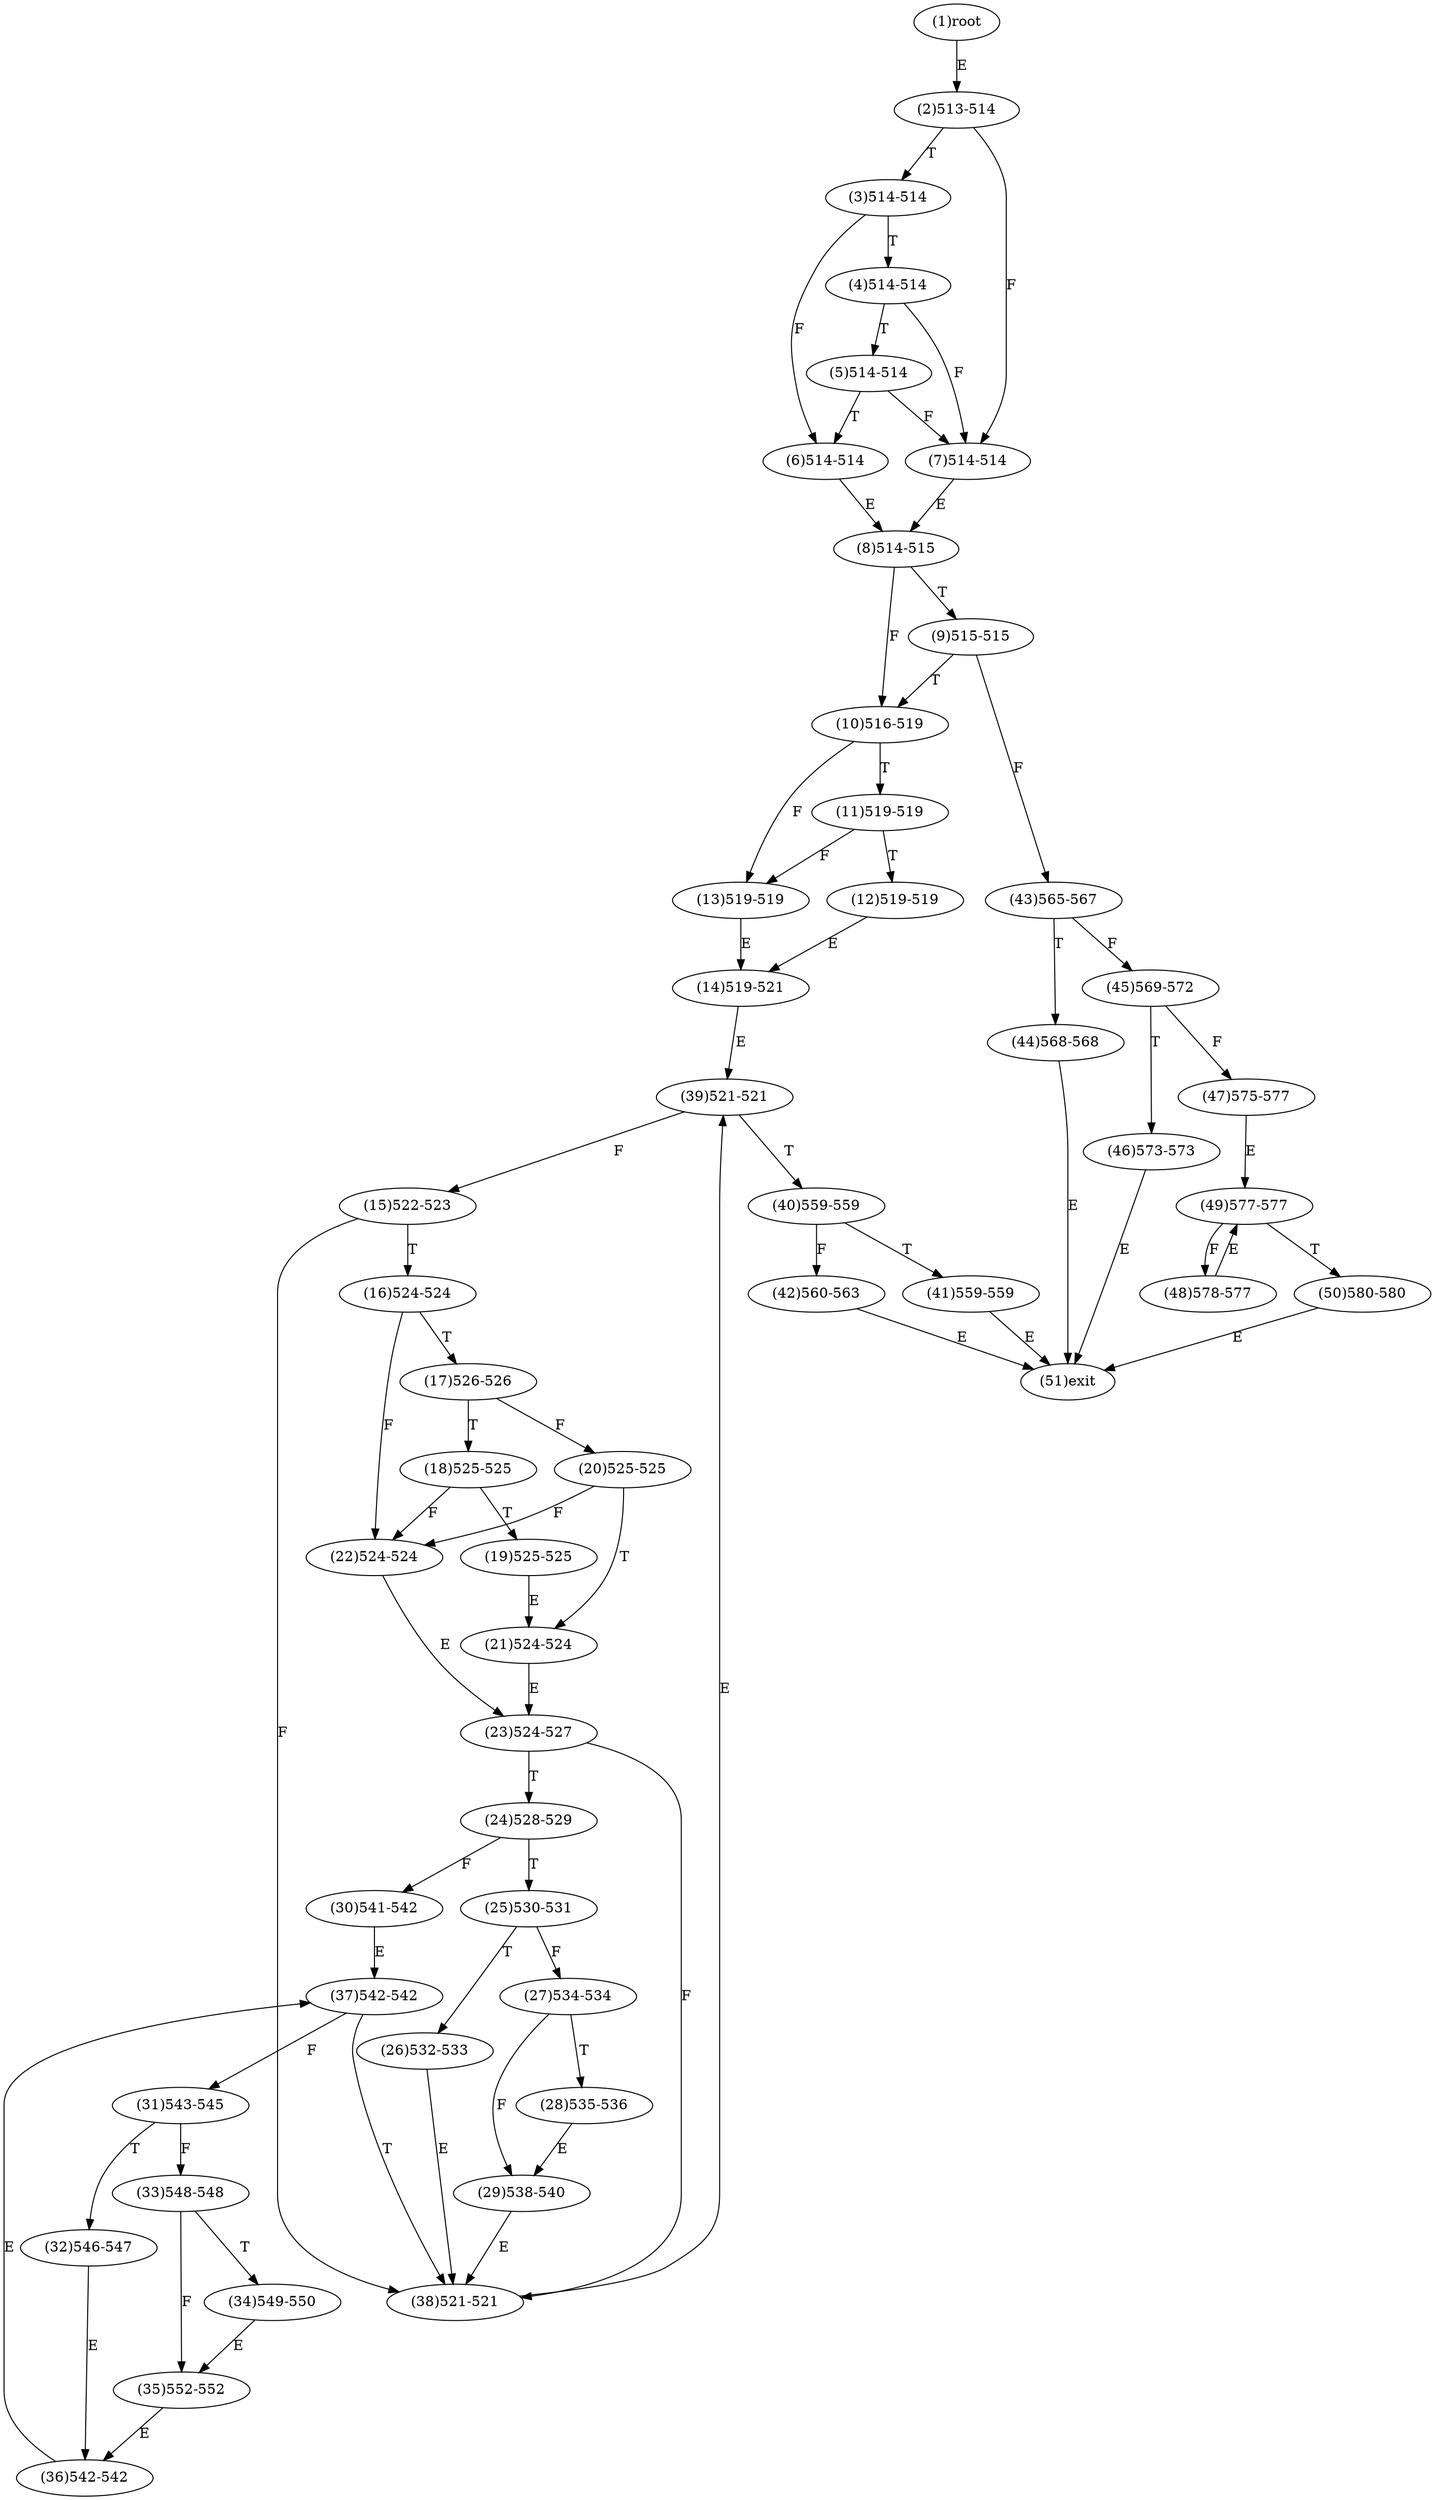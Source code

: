 digraph "" { 
1[ label="(1)root"];
2[ label="(2)513-514"];
3[ label="(3)514-514"];
4[ label="(4)514-514"];
5[ label="(5)514-514"];
6[ label="(6)514-514"];
7[ label="(7)514-514"];
8[ label="(8)514-515"];
9[ label="(9)515-515"];
10[ label="(10)516-519"];
11[ label="(11)519-519"];
12[ label="(12)519-519"];
13[ label="(13)519-519"];
14[ label="(14)519-521"];
15[ label="(15)522-523"];
17[ label="(17)526-526"];
16[ label="(16)524-524"];
19[ label="(19)525-525"];
18[ label="(18)525-525"];
21[ label="(21)524-524"];
20[ label="(20)525-525"];
23[ label="(23)524-527"];
22[ label="(22)524-524"];
25[ label="(25)530-531"];
24[ label="(24)528-529"];
27[ label="(27)534-534"];
26[ label="(26)532-533"];
29[ label="(29)538-540"];
28[ label="(28)535-536"];
31[ label="(31)543-545"];
30[ label="(30)541-542"];
34[ label="(34)549-550"];
35[ label="(35)552-552"];
32[ label="(32)546-547"];
33[ label="(33)548-548"];
38[ label="(38)521-521"];
39[ label="(39)521-521"];
36[ label="(36)542-542"];
37[ label="(37)542-542"];
42[ label="(42)560-563"];
43[ label="(43)565-567"];
40[ label="(40)559-559"];
41[ label="(41)559-559"];
46[ label="(46)573-573"];
47[ label="(47)575-577"];
44[ label="(44)568-568"];
45[ label="(45)569-572"];
51[ label="(51)exit"];
50[ label="(50)580-580"];
49[ label="(49)577-577"];
48[ label="(48)578-577"];
1->2[ label="E"];
2->7[ label="F"];
2->3[ label="T"];
3->6[ label="F"];
3->4[ label="T"];
4->7[ label="F"];
4->5[ label="T"];
5->7[ label="F"];
5->6[ label="T"];
6->8[ label="E"];
7->8[ label="E"];
8->10[ label="F"];
8->9[ label="T"];
9->43[ label="F"];
9->10[ label="T"];
10->13[ label="F"];
10->11[ label="T"];
11->13[ label="F"];
11->12[ label="T"];
12->14[ label="E"];
13->14[ label="E"];
14->39[ label="E"];
15->38[ label="F"];
15->16[ label="T"];
16->22[ label="F"];
16->17[ label="T"];
17->20[ label="F"];
17->18[ label="T"];
18->22[ label="F"];
18->19[ label="T"];
19->21[ label="E"];
20->22[ label="F"];
20->21[ label="T"];
21->23[ label="E"];
22->23[ label="E"];
23->38[ label="F"];
23->24[ label="T"];
24->30[ label="F"];
24->25[ label="T"];
25->27[ label="F"];
25->26[ label="T"];
26->38[ label="E"];
27->29[ label="F"];
27->28[ label="T"];
28->29[ label="E"];
29->38[ label="E"];
30->37[ label="E"];
31->33[ label="F"];
31->32[ label="T"];
32->36[ label="E"];
33->35[ label="F"];
33->34[ label="T"];
34->35[ label="E"];
35->36[ label="E"];
36->37[ label="E"];
37->31[ label="F"];
37->38[ label="T"];
38->39[ label="E"];
39->15[ label="F"];
39->40[ label="T"];
40->42[ label="F"];
40->41[ label="T"];
41->51[ label="E"];
42->51[ label="E"];
43->45[ label="F"];
43->44[ label="T"];
44->51[ label="E"];
45->47[ label="F"];
45->46[ label="T"];
46->51[ label="E"];
47->49[ label="E"];
48->49[ label="E"];
49->48[ label="F"];
49->50[ label="T"];
50->51[ label="E"];
}